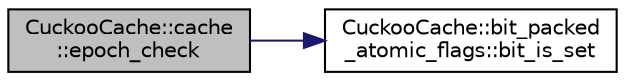 digraph "CuckooCache::cache::epoch_check"
{
  edge [fontname="Helvetica",fontsize="10",labelfontname="Helvetica",labelfontsize="10"];
  node [fontname="Helvetica",fontsize="10",shape=record];
  rankdir="LR";
  Node9 [label="CuckooCache::cache\l::epoch_check",height=0.2,width=0.4,color="black", fillcolor="grey75", style="filled", fontcolor="black"];
  Node9 -> Node10 [color="midnightblue",fontsize="10",style="solid",fontname="Helvetica"];
  Node10 [label="CuckooCache::bit_packed\l_atomic_flags::bit_is_set",height=0.2,width=0.4,color="black", fillcolor="white", style="filled",URL="$class_cuckoo_cache_1_1bit__packed__atomic__flags.html#a5cb5487e707fba92fffe78096dac9ba5",tooltip="bit_is_set queries the table for discardability at s "];
}
